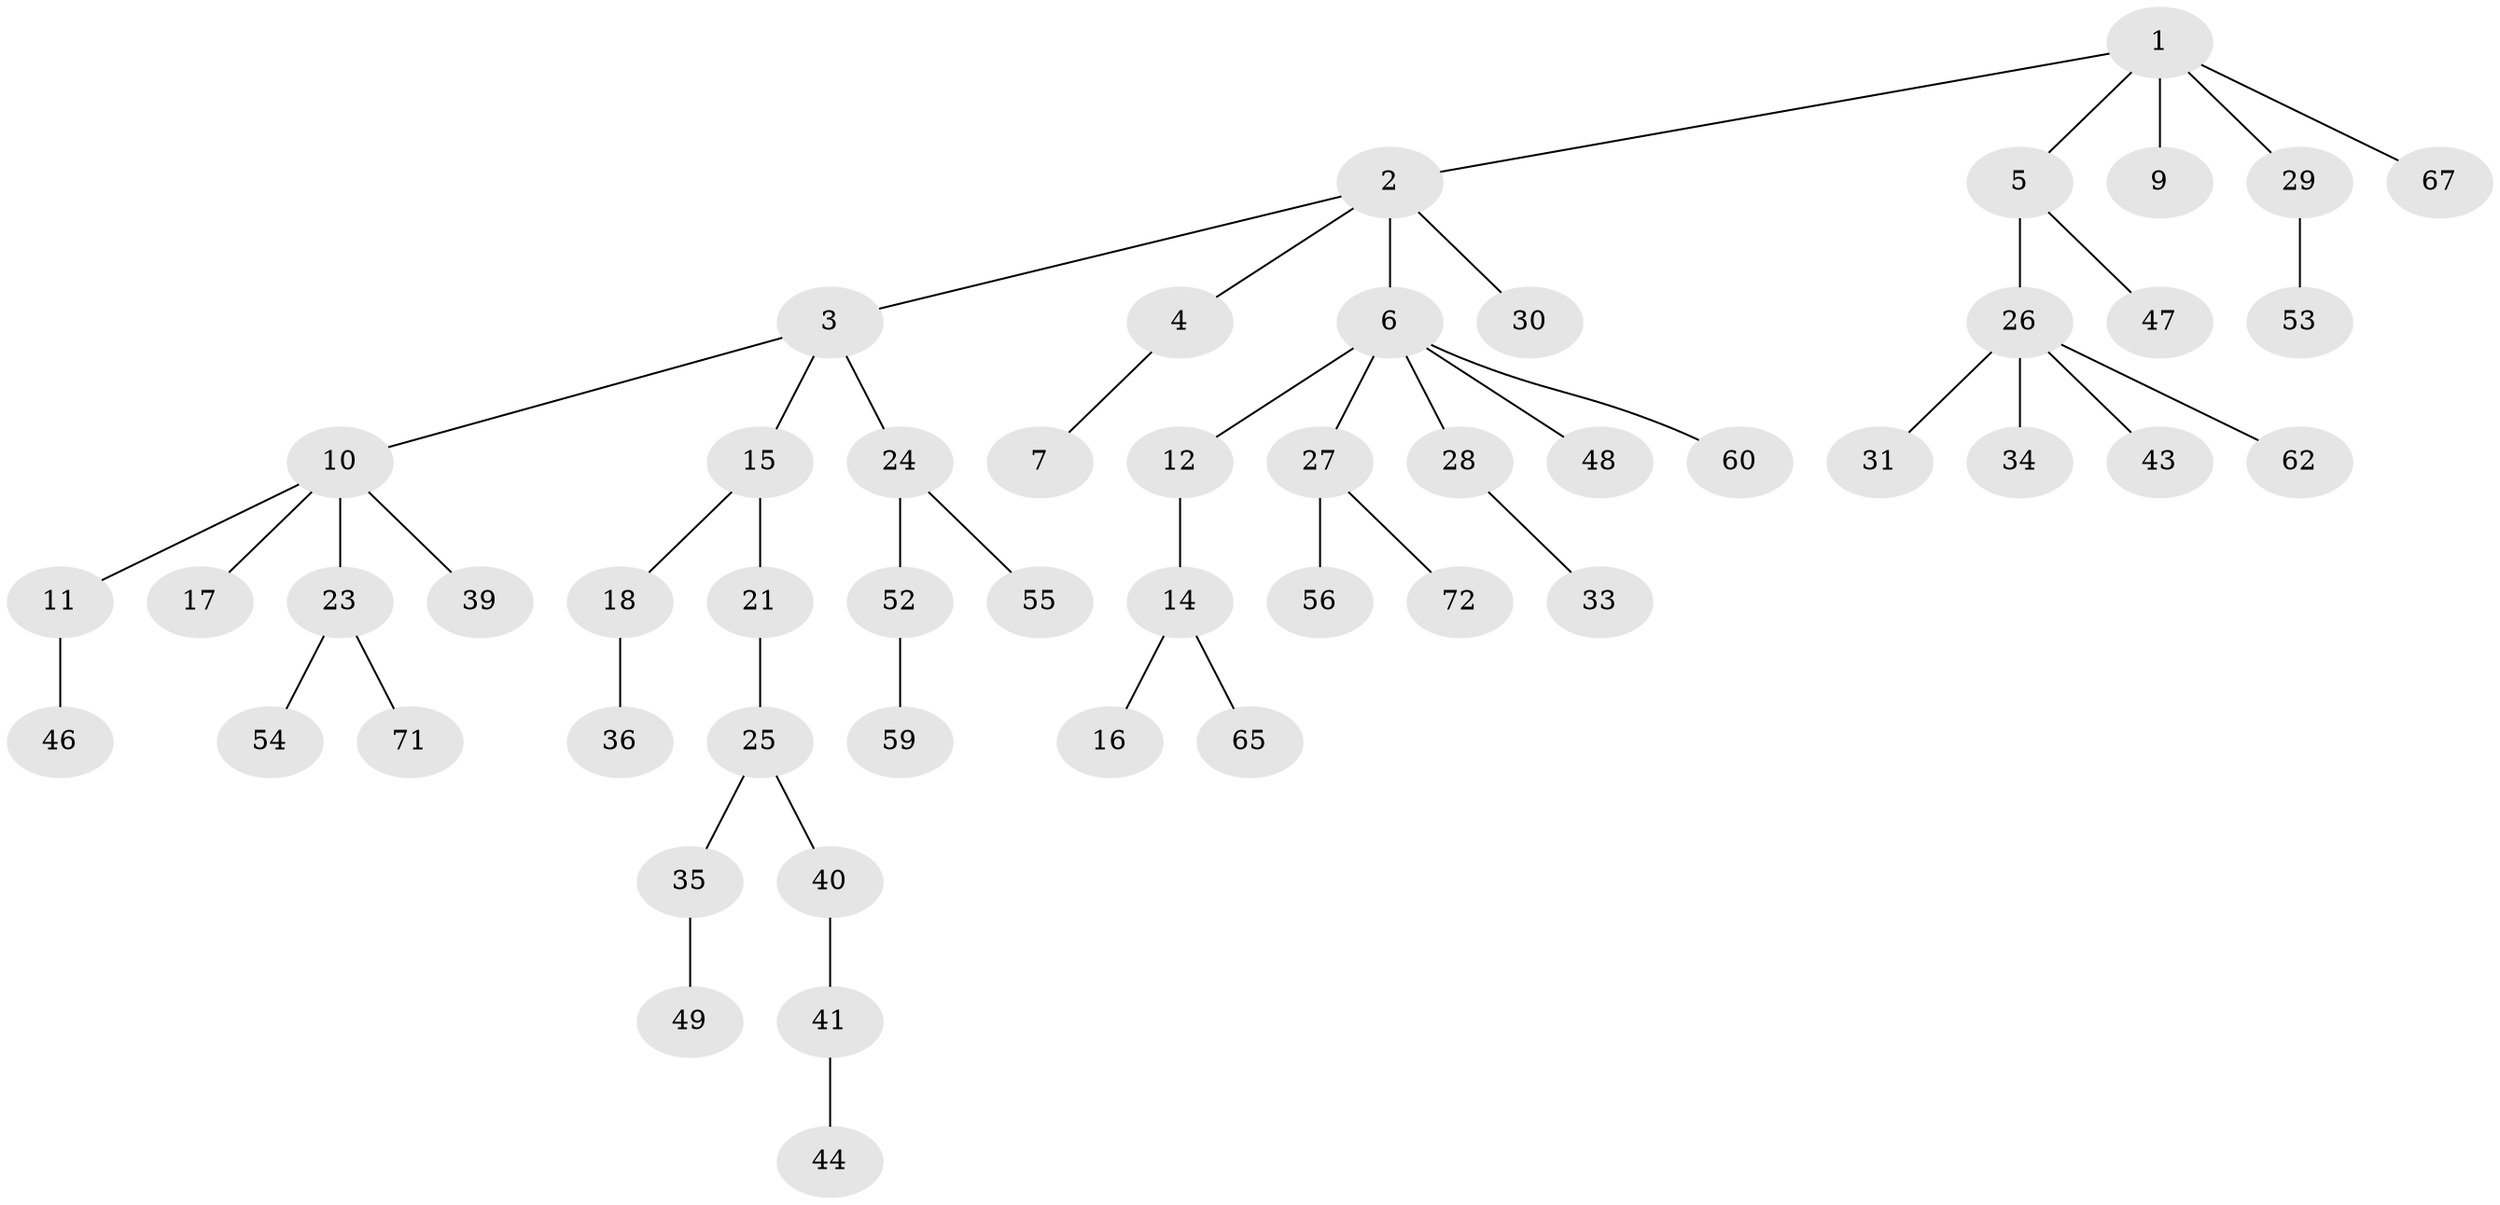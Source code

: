 // Generated by graph-tools (version 1.1) at 2025/52/02/27/25 19:52:12]
// undirected, 51 vertices, 50 edges
graph export_dot {
graph [start="1"]
  node [color=gray90,style=filled];
  1 [super="+8"];
  2;
  3 [super="+13"];
  4;
  5 [super="+20"];
  6 [super="+45"];
  7;
  9 [super="+70"];
  10 [super="+22"];
  11 [super="+58"];
  12;
  14 [super="+19"];
  15;
  16;
  17;
  18 [super="+32"];
  21 [super="+66"];
  23;
  24 [super="+50"];
  25;
  26 [super="+51"];
  27 [super="+38"];
  28 [super="+37"];
  29 [super="+42"];
  30;
  31;
  33;
  34;
  35 [super="+68"];
  36;
  39;
  40;
  41;
  43;
  44 [super="+73"];
  46 [super="+57"];
  47;
  48;
  49 [super="+63"];
  52 [super="+61"];
  53;
  54;
  55;
  56;
  59 [super="+64"];
  60 [super="+69"];
  62;
  65;
  67;
  71;
  72;
  1 -- 2;
  1 -- 5;
  1 -- 29;
  1 -- 67;
  1 -- 9;
  2 -- 3;
  2 -- 4;
  2 -- 6;
  2 -- 30;
  3 -- 10;
  3 -- 24;
  3 -- 15;
  4 -- 7;
  5 -- 47;
  5 -- 26;
  6 -- 12;
  6 -- 27;
  6 -- 28;
  6 -- 48;
  6 -- 60;
  10 -- 11;
  10 -- 17;
  10 -- 23;
  10 -- 39;
  11 -- 46;
  12 -- 14;
  14 -- 16;
  14 -- 65;
  15 -- 18;
  15 -- 21;
  18 -- 36;
  21 -- 25;
  23 -- 54;
  23 -- 71;
  24 -- 52;
  24 -- 55;
  25 -- 35;
  25 -- 40;
  26 -- 31;
  26 -- 34;
  26 -- 43;
  26 -- 62;
  27 -- 72;
  27 -- 56;
  28 -- 33;
  29 -- 53;
  35 -- 49;
  40 -- 41;
  41 -- 44;
  52 -- 59;
}
